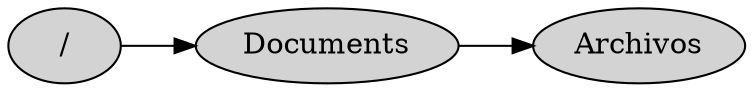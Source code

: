 digraph G{rankdir=LR;
 graph [splines=ortho, nodesep=0.5];
node [shape=ellipse, style=filled]
"/" -> "Documents"
"Documents" -> "Archivos"
}
